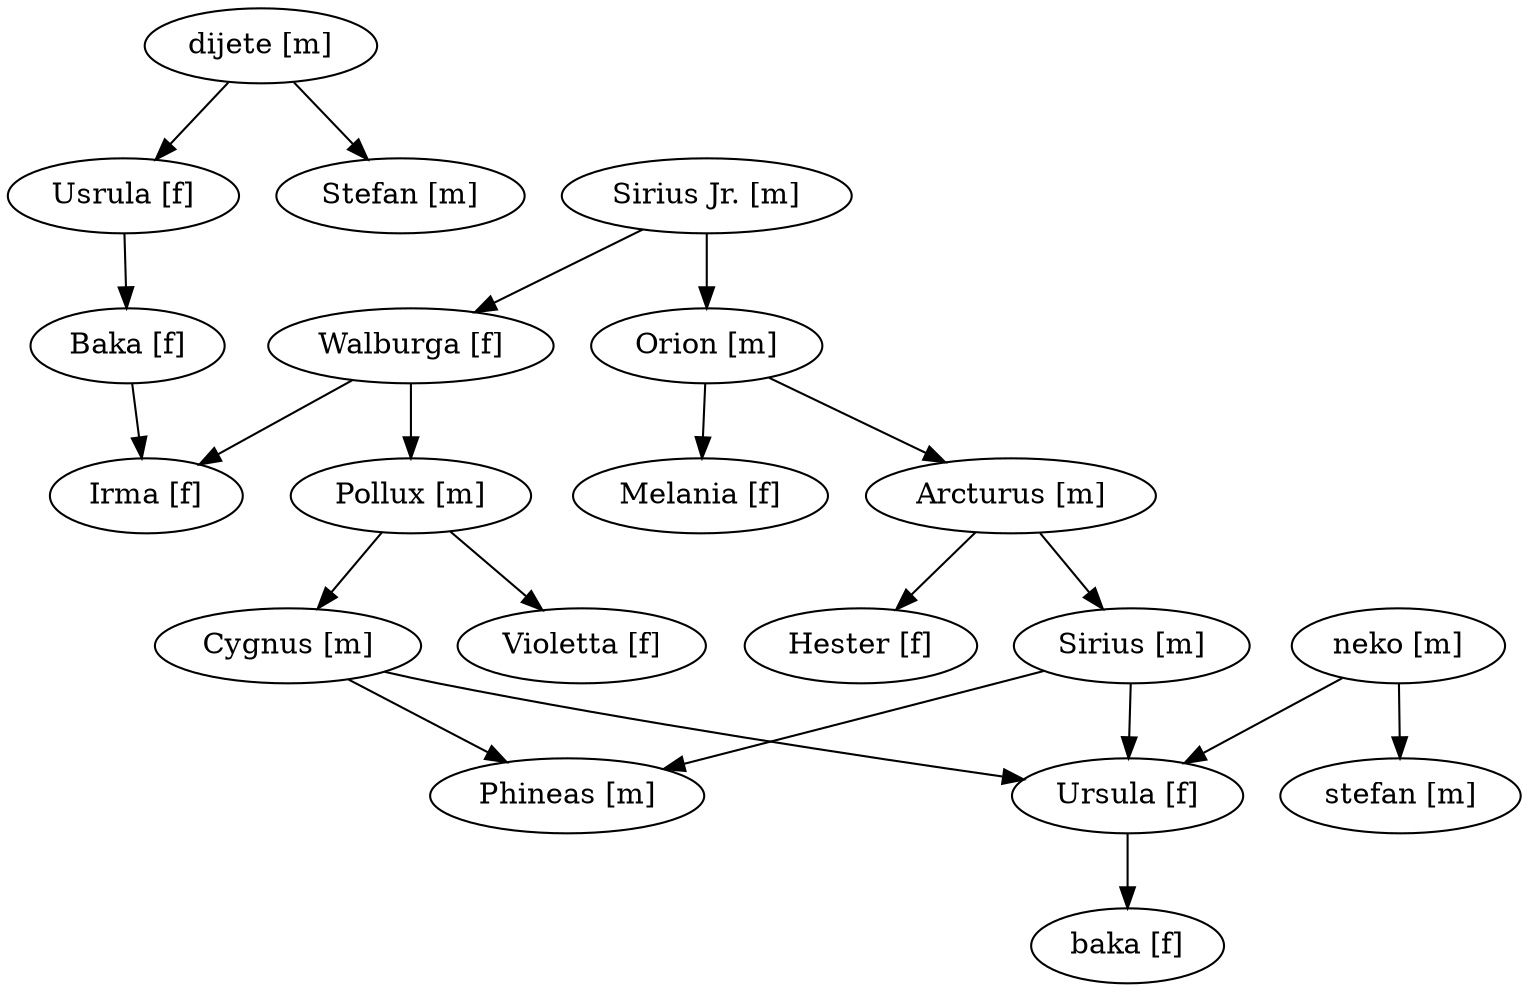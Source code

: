 digraph FamilyTree
{
  "Arcturus [m]" -> "Hester [f]";
  "Arcturus [m]" -> "Sirius [m]";
  "Baka [f]" -> "Irma [f]";
  "Cygnus [m]" -> "Ursula [f]";
  "Cygnus [m]" -> "Phineas [m]";
  "Hester [f]";
  "Irma [f]";
  "Melania [f]";
  "Orion [m]" -> "Melania [f]";
  "Orion [m]" -> "Arcturus [m]";
  "Phineas [m]";
  "Pollux [m]" -> "Violetta [f]";
  "Pollux [m]" -> "Cygnus [m]";
  "Sirius [m]" -> "Ursula [f]";
  "Sirius [m]" -> "Phineas [m]";
  "Sirius Jr. [m]" -> "Walburga [f]";
  "Sirius Jr. [m]" -> "Orion [m]";
  "Stefan [m]";
  "Ursula [f]";
  "Ursula [f]" -> "baka [f]";
  "Usrula [f]" -> "Baka [f]";
  "Violetta [f]";
  "Walburga [f]" -> "Irma [f]";
  "Walburga [f]" -> "Pollux [m]";
  "baka [f]";
  "dijete [m]" -> "Usrula [f]";
  "dijete [m]" -> "Stefan [m]";
  "neko [m]" -> "Ursula [f]";
  "neko [m]" -> "stefan [m]";
  "stefan [m]";
}
